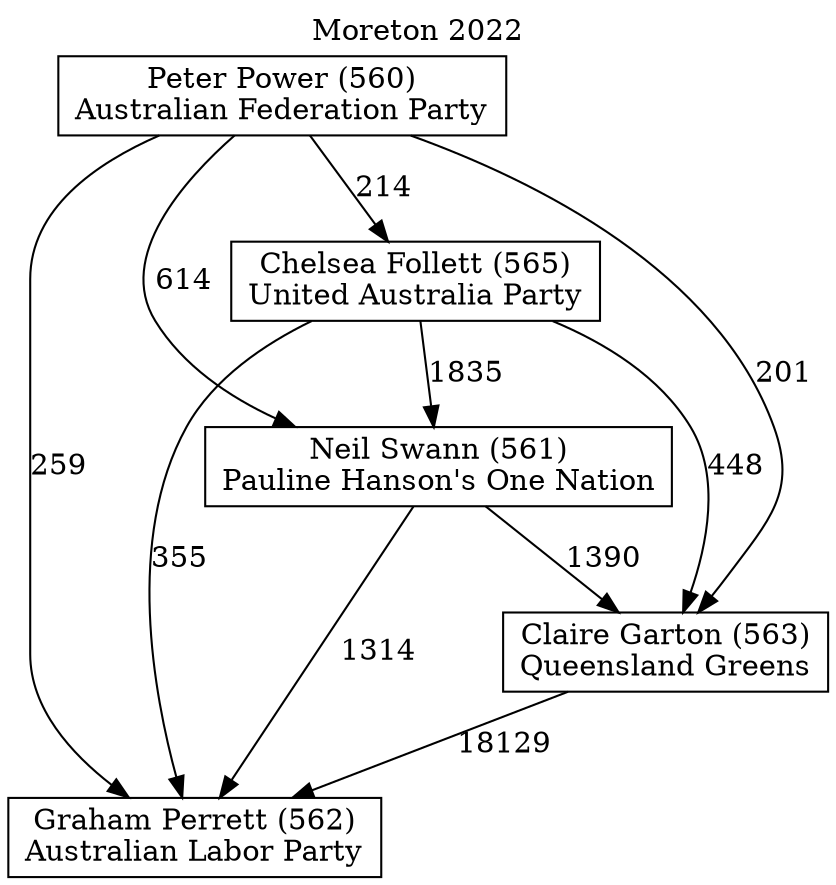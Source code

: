 // House preference flow
digraph "Graham Perrett (562)_Moreton_2022" {
	graph [label="Moreton 2022" labelloc=t mclimit=10]
	node [shape=box]
	"Chelsea Follett (565)" [label="Chelsea Follett (565)
United Australia Party"]
	"Peter Power (560)" [label="Peter Power (560)
Australian Federation Party"]
	"Graham Perrett (562)" [label="Graham Perrett (562)
Australian Labor Party"]
	"Claire Garton (563)" [label="Claire Garton (563)
Queensland Greens"]
	"Neil Swann (561)" [label="Neil Swann (561)
Pauline Hanson's One Nation"]
	"Peter Power (560)" -> "Neil Swann (561)" [label=614]
	"Chelsea Follett (565)" -> "Claire Garton (563)" [label=448]
	"Neil Swann (561)" -> "Claire Garton (563)" [label=1390]
	"Peter Power (560)" -> "Claire Garton (563)" [label=201]
	"Chelsea Follett (565)" -> "Graham Perrett (562)" [label=355]
	"Neil Swann (561)" -> "Graham Perrett (562)" [label=1314]
	"Chelsea Follett (565)" -> "Neil Swann (561)" [label=1835]
	"Peter Power (560)" -> "Graham Perrett (562)" [label=259]
	"Peter Power (560)" -> "Chelsea Follett (565)" [label=214]
	"Claire Garton (563)" -> "Graham Perrett (562)" [label=18129]
}

